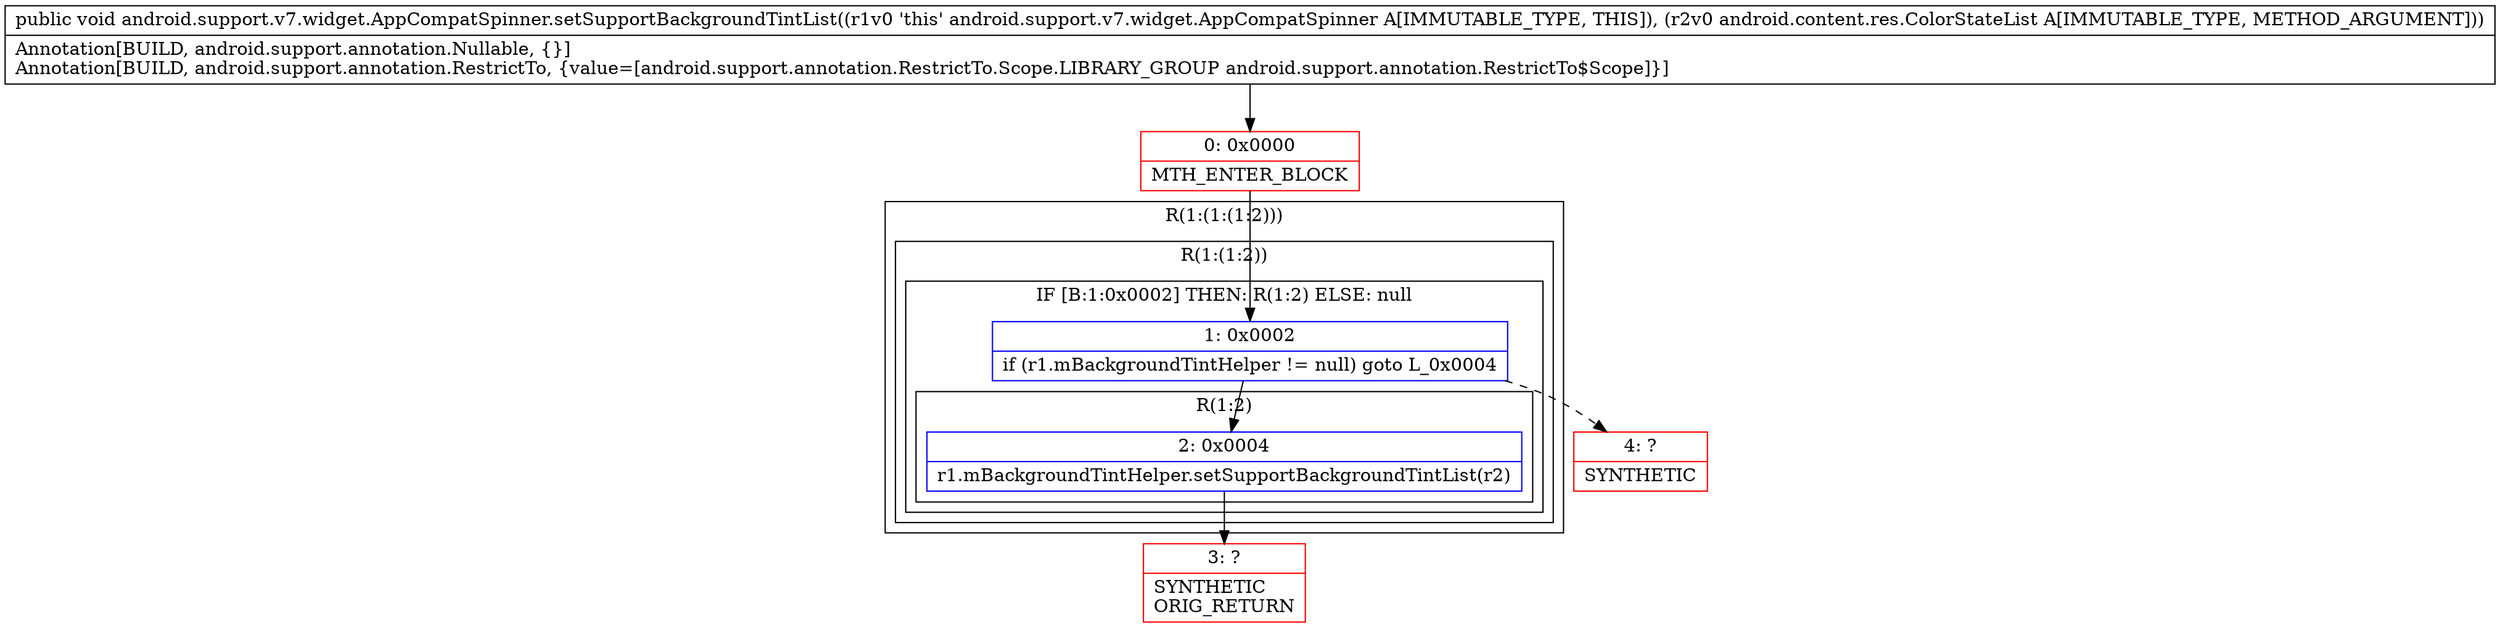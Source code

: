 digraph "CFG forandroid.support.v7.widget.AppCompatSpinner.setSupportBackgroundTintList(Landroid\/content\/res\/ColorStateList;)V" {
subgraph cluster_Region_1768245462 {
label = "R(1:(1:(1:2)))";
node [shape=record,color=blue];
subgraph cluster_Region_1054455377 {
label = "R(1:(1:2))";
node [shape=record,color=blue];
subgraph cluster_IfRegion_804981869 {
label = "IF [B:1:0x0002] THEN: R(1:2) ELSE: null";
node [shape=record,color=blue];
Node_1 [shape=record,label="{1\:\ 0x0002|if (r1.mBackgroundTintHelper != null) goto L_0x0004\l}"];
subgraph cluster_Region_1683393802 {
label = "R(1:2)";
node [shape=record,color=blue];
Node_2 [shape=record,label="{2\:\ 0x0004|r1.mBackgroundTintHelper.setSupportBackgroundTintList(r2)\l}"];
}
}
}
}
Node_0 [shape=record,color=red,label="{0\:\ 0x0000|MTH_ENTER_BLOCK\l}"];
Node_3 [shape=record,color=red,label="{3\:\ ?|SYNTHETIC\lORIG_RETURN\l}"];
Node_4 [shape=record,color=red,label="{4\:\ ?|SYNTHETIC\l}"];
MethodNode[shape=record,label="{public void android.support.v7.widget.AppCompatSpinner.setSupportBackgroundTintList((r1v0 'this' android.support.v7.widget.AppCompatSpinner A[IMMUTABLE_TYPE, THIS]), (r2v0 android.content.res.ColorStateList A[IMMUTABLE_TYPE, METHOD_ARGUMENT]))  | Annotation[BUILD, android.support.annotation.Nullable, \{\}]\lAnnotation[BUILD, android.support.annotation.RestrictTo, \{value=[android.support.annotation.RestrictTo.Scope.LIBRARY_GROUP android.support.annotation.RestrictTo$Scope]\}]\l}"];
MethodNode -> Node_0;
Node_1 -> Node_2;
Node_1 -> Node_4[style=dashed];
Node_2 -> Node_3;
Node_0 -> Node_1;
}

